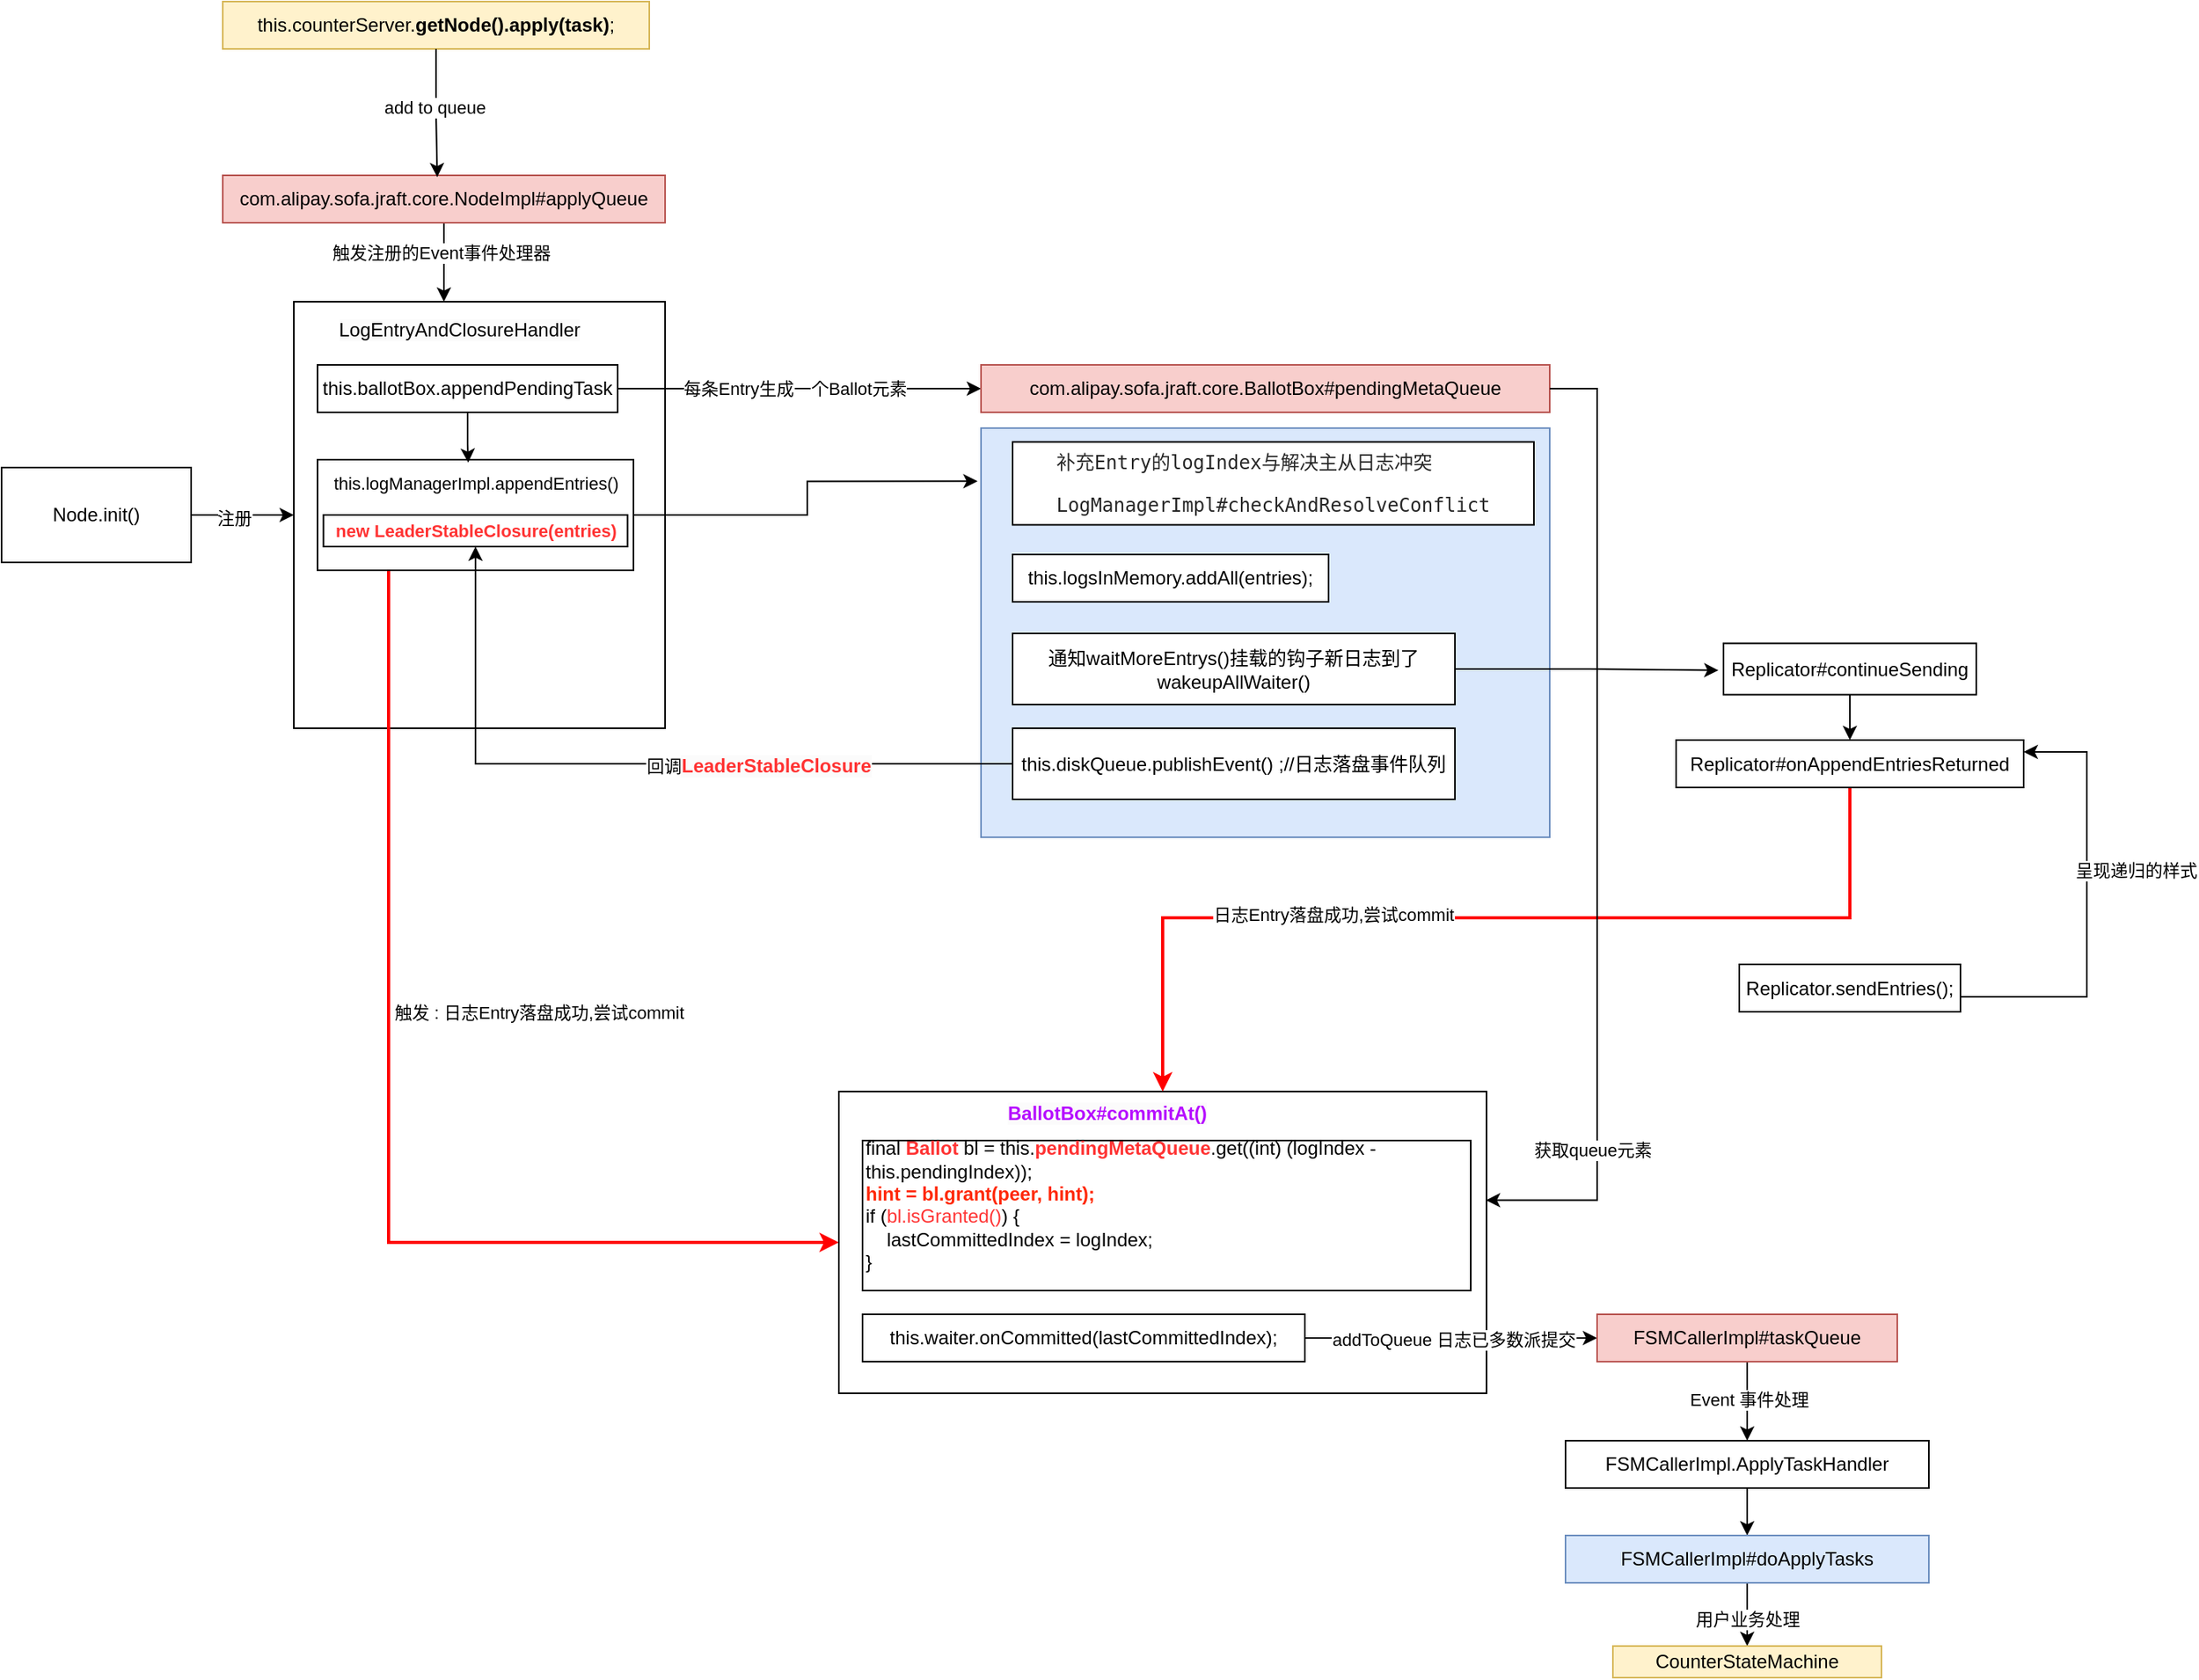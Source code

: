 <mxfile version="22.0.5" type="device">
  <diagram name="第 1 页" id="-DS7m_mV1OAbf6A4Av8V">
    <mxGraphModel dx="2987" dy="1285" grid="1" gridSize="10" guides="1" tooltips="1" connect="1" arrows="1" fold="1" page="1" pageScale="1" pageWidth="827" pageHeight="1169" math="0" shadow="0">
      <root>
        <mxCell id="0" />
        <mxCell id="1" parent="0" />
        <mxCell id="iJv7RHhXOmfLmGavJatx-40" value="" style="rounded=0;whiteSpace=wrap;html=1;fillColor=#dae8fc;strokeColor=#6c8ebf;" vertex="1" parent="1">
          <mxGeometry x="510" y="440" width="360" height="259" as="geometry" />
        </mxCell>
        <mxCell id="iJv7RHhXOmfLmGavJatx-2" value="this.counterServer.&lt;b&gt;getNode().apply(task)&lt;/b&gt;;" style="rounded=0;whiteSpace=wrap;html=1;fillColor=#fff2cc;strokeColor=#d6b656;" vertex="1" parent="1">
          <mxGeometry x="30" y="170" width="270" height="30" as="geometry" />
        </mxCell>
        <mxCell id="iJv7RHhXOmfLmGavJatx-10" style="edgeStyle=orthogonalEdgeStyle;rounded=0;orthogonalLoop=1;jettySize=auto;html=1;" edge="1" parent="1" source="iJv7RHhXOmfLmGavJatx-4" target="iJv7RHhXOmfLmGavJatx-8">
          <mxGeometry relative="1" as="geometry">
            <Array as="points">
              <mxPoint x="170" y="340" />
              <mxPoint x="170" y="340" />
            </Array>
          </mxGeometry>
        </mxCell>
        <mxCell id="iJv7RHhXOmfLmGavJatx-11" value="触发注册的Event事件处理器" style="edgeLabel;html=1;align=center;verticalAlign=middle;resizable=0;points=[];" vertex="1" connectable="0" parent="iJv7RHhXOmfLmGavJatx-10">
          <mxGeometry x="-0.27" y="-2" relative="1" as="geometry">
            <mxPoint as="offset" />
          </mxGeometry>
        </mxCell>
        <mxCell id="iJv7RHhXOmfLmGavJatx-4" value="com.alipay.sofa.jraft.core.NodeImpl#applyQueue" style="rounded=0;whiteSpace=wrap;html=1;fillColor=#f8cecc;strokeColor=#b85450;" vertex="1" parent="1">
          <mxGeometry x="30" y="280" width="280" height="30" as="geometry" />
        </mxCell>
        <mxCell id="iJv7RHhXOmfLmGavJatx-5" style="edgeStyle=orthogonalEdgeStyle;rounded=0;orthogonalLoop=1;jettySize=auto;html=1;entryX=0.485;entryY=0.039;entryDx=0;entryDy=0;entryPerimeter=0;" edge="1" parent="1" source="iJv7RHhXOmfLmGavJatx-2" target="iJv7RHhXOmfLmGavJatx-4">
          <mxGeometry relative="1" as="geometry" />
        </mxCell>
        <mxCell id="iJv7RHhXOmfLmGavJatx-6" value="add to queue" style="edgeLabel;html=1;align=center;verticalAlign=middle;resizable=0;points=[];" vertex="1" connectable="0" parent="iJv7RHhXOmfLmGavJatx-5">
          <mxGeometry x="-0.092" y="-1" relative="1" as="geometry">
            <mxPoint as="offset" />
          </mxGeometry>
        </mxCell>
        <mxCell id="iJv7RHhXOmfLmGavJatx-8" value="" style="rounded=0;whiteSpace=wrap;html=1;" vertex="1" parent="1">
          <mxGeometry x="75" y="360" width="235" height="270" as="geometry" />
        </mxCell>
        <mxCell id="iJv7RHhXOmfLmGavJatx-13" style="edgeStyle=orthogonalEdgeStyle;rounded=0;orthogonalLoop=1;jettySize=auto;html=1;" edge="1" parent="1" source="iJv7RHhXOmfLmGavJatx-12" target="iJv7RHhXOmfLmGavJatx-8">
          <mxGeometry relative="1" as="geometry" />
        </mxCell>
        <mxCell id="iJv7RHhXOmfLmGavJatx-14" value="注册" style="edgeLabel;html=1;align=center;verticalAlign=middle;resizable=0;points=[];" vertex="1" connectable="0" parent="iJv7RHhXOmfLmGavJatx-13">
          <mxGeometry x="-0.186" y="-2" relative="1" as="geometry">
            <mxPoint as="offset" />
          </mxGeometry>
        </mxCell>
        <mxCell id="iJv7RHhXOmfLmGavJatx-12" value="Node.init()" style="rounded=0;whiteSpace=wrap;html=1;" vertex="1" parent="1">
          <mxGeometry x="-110" y="465" width="120" height="60" as="geometry" />
        </mxCell>
        <mxCell id="iJv7RHhXOmfLmGavJatx-22" style="edgeStyle=orthogonalEdgeStyle;rounded=0;orthogonalLoop=1;jettySize=auto;html=1;" edge="1" parent="1" source="iJv7RHhXOmfLmGavJatx-17" target="iJv7RHhXOmfLmGavJatx-21">
          <mxGeometry relative="1" as="geometry" />
        </mxCell>
        <mxCell id="iJv7RHhXOmfLmGavJatx-23" value="每条Entry生成一个Ballot元素" style="edgeLabel;html=1;align=center;verticalAlign=middle;resizable=0;points=[];" vertex="1" connectable="0" parent="iJv7RHhXOmfLmGavJatx-22">
          <mxGeometry x="0.047" y="2" relative="1" as="geometry">
            <mxPoint x="-9" y="2" as="offset" />
          </mxGeometry>
        </mxCell>
        <mxCell id="iJv7RHhXOmfLmGavJatx-17" value="this.ballotBox.appendPendingTask" style="rounded=0;whiteSpace=wrap;html=1;" vertex="1" parent="1">
          <mxGeometry x="90" y="400" width="190" height="30" as="geometry" />
        </mxCell>
        <mxCell id="iJv7RHhXOmfLmGavJatx-19" value="&#xa;&lt;span style=&quot;color: rgb(0, 0, 0); font-family: Helvetica; font-size: 12px; font-style: normal; font-variant-ligatures: normal; font-variant-caps: normal; font-weight: 400; letter-spacing: normal; orphans: 2; text-align: center; text-indent: 0px; text-transform: none; widows: 2; word-spacing: 0px; -webkit-text-stroke-width: 0px; background-color: rgb(251, 251, 251); text-decoration-thickness: initial; text-decoration-style: initial; text-decoration-color: initial; float: none; display: inline !important;&quot;&gt;LogEntryAndClosureHandler&lt;/span&gt;&#xa;&#xa;" style="text;html=1;strokeColor=none;fillColor=none;align=center;verticalAlign=middle;whiteSpace=wrap;rounded=0;" vertex="1" parent="1">
          <mxGeometry x="100" y="370" width="160" height="30" as="geometry" />
        </mxCell>
        <mxCell id="iJv7RHhXOmfLmGavJatx-21" value="com.alipay.sofa.jraft.core.BallotBox#pendingMetaQueue" style="rounded=0;whiteSpace=wrap;html=1;fillColor=#f8cecc;strokeColor=#b85450;" vertex="1" parent="1">
          <mxGeometry x="510" y="400" width="360" height="30" as="geometry" />
        </mxCell>
        <mxCell id="iJv7RHhXOmfLmGavJatx-54" style="edgeStyle=orthogonalEdgeStyle;rounded=0;orthogonalLoop=1;jettySize=auto;html=1;strokeWidth=2;strokeColor=#FF0000;" edge="1" parent="1" source="iJv7RHhXOmfLmGavJatx-25" target="iJv7RHhXOmfLmGavJatx-58">
          <mxGeometry relative="1" as="geometry">
            <mxPoint x="135.029" y="690" as="targetPoint" />
            <Array as="points">
              <mxPoint x="135" y="580" />
              <mxPoint x="135" y="580" />
            </Array>
          </mxGeometry>
        </mxCell>
        <mxCell id="iJv7RHhXOmfLmGavJatx-55" value="触发 : 日志Entry落盘成功,尝试commit" style="edgeLabel;html=1;align=center;verticalAlign=middle;resizable=0;points=[];" vertex="1" connectable="0" parent="iJv7RHhXOmfLmGavJatx-54">
          <mxGeometry x="-0.218" y="-1" relative="1" as="geometry">
            <mxPoint x="96" y="2" as="offset" />
          </mxGeometry>
        </mxCell>
        <mxCell id="iJv7RHhXOmfLmGavJatx-25" value="" style="rounded=0;whiteSpace=wrap;html=1;" vertex="1" parent="1">
          <mxGeometry x="90" y="460" width="200" height="70" as="geometry" />
        </mxCell>
        <mxCell id="iJv7RHhXOmfLmGavJatx-26" style="edgeStyle=orthogonalEdgeStyle;rounded=0;orthogonalLoop=1;jettySize=auto;html=1;entryX=0.477;entryY=0.027;entryDx=0;entryDy=0;entryPerimeter=0;" edge="1" parent="1" source="iJv7RHhXOmfLmGavJatx-17" target="iJv7RHhXOmfLmGavJatx-25">
          <mxGeometry relative="1" as="geometry" />
        </mxCell>
        <mxCell id="iJv7RHhXOmfLmGavJatx-28" value="&lt;pre style=&quot;border-color: var(--border-color); color: rgb(40, 40, 40); text-align: left; font-family: &amp;quot;JetBrains Mono&amp;quot;, monospace; font-size: 12px;&quot;&gt;补充Entry的logIndex与解决主从日志冲突&lt;br&gt;&lt;/pre&gt;&lt;pre style=&quot;border-color: var(--border-color); color: rgb(40, 40, 40); text-align: left; font-family: &amp;quot;JetBrains Mono&amp;quot;, monospace; font-size: 12px;&quot;&gt;LogManagerImpl#checkAndResolveConflict&lt;/pre&gt;" style="rounded=0;whiteSpace=wrap;html=1;fontSize=12;" vertex="1" parent="1">
          <mxGeometry x="530" y="448.75" width="330" height="52.5" as="geometry" />
        </mxCell>
        <mxCell id="iJv7RHhXOmfLmGavJatx-38" value="this.logsInMemory.addAll(entries);" style="rounded=0;whiteSpace=wrap;html=1;" vertex="1" parent="1">
          <mxGeometry x="530" y="520" width="200" height="30" as="geometry" />
        </mxCell>
        <mxCell id="iJv7RHhXOmfLmGavJatx-82" style="edgeStyle=orthogonalEdgeStyle;rounded=0;orthogonalLoop=1;jettySize=auto;html=1;entryX=-0.02;entryY=0.526;entryDx=0;entryDy=0;entryPerimeter=0;" edge="1" parent="1" source="iJv7RHhXOmfLmGavJatx-39" target="iJv7RHhXOmfLmGavJatx-83">
          <mxGeometry relative="1" as="geometry">
            <mxPoint x="980" y="592.5" as="targetPoint" />
          </mxGeometry>
        </mxCell>
        <mxCell id="iJv7RHhXOmfLmGavJatx-39" value="通知waitMoreEntrys()挂载的钩子新日志到了&lt;br&gt;wakeupAllWaiter()" style="rounded=0;whiteSpace=wrap;html=1;" vertex="1" parent="1">
          <mxGeometry x="530" y="570" width="280" height="45" as="geometry" />
        </mxCell>
        <mxCell id="iJv7RHhXOmfLmGavJatx-45" style="edgeStyle=orthogonalEdgeStyle;rounded=0;orthogonalLoop=1;jettySize=auto;html=1;entryX=0.5;entryY=1;entryDx=0;entryDy=0;" edge="1" parent="1" source="iJv7RHhXOmfLmGavJatx-41" target="iJv7RHhXOmfLmGavJatx-48">
          <mxGeometry relative="1" as="geometry">
            <Array as="points">
              <mxPoint x="190" y="652" />
            </Array>
          </mxGeometry>
        </mxCell>
        <mxCell id="iJv7RHhXOmfLmGavJatx-46" value="回调&lt;b style=&quot;border-color: var(--border-color); font-size: 12px; background-color: rgb(251, 251, 251);&quot;&gt;&lt;font style=&quot;border-color: var(--border-color);&quot; color=&quot;#ff3333&quot;&gt;LeaderStableClosure&lt;/font&gt;&lt;/b&gt;" style="edgeLabel;html=1;align=center;verticalAlign=middle;resizable=0;points=[];" vertex="1" connectable="0" parent="iJv7RHhXOmfLmGavJatx-45">
          <mxGeometry x="-0.326" y="1" relative="1" as="geometry">
            <mxPoint as="offset" />
          </mxGeometry>
        </mxCell>
        <mxCell id="iJv7RHhXOmfLmGavJatx-41" value="this.diskQueue.publishEvent() ;//日志落盘事件队列" style="rounded=0;whiteSpace=wrap;html=1;" vertex="1" parent="1">
          <mxGeometry x="530" y="630" width="280" height="45" as="geometry" />
        </mxCell>
        <mxCell id="iJv7RHhXOmfLmGavJatx-42" style="edgeStyle=orthogonalEdgeStyle;rounded=0;orthogonalLoop=1;jettySize=auto;html=1;entryX=-0.006;entryY=0.13;entryDx=0;entryDy=0;entryPerimeter=0;" edge="1" parent="1" source="iJv7RHhXOmfLmGavJatx-25" target="iJv7RHhXOmfLmGavJatx-40">
          <mxGeometry relative="1" as="geometry" />
        </mxCell>
        <mxCell id="iJv7RHhXOmfLmGavJatx-48" value="&lt;b style=&quot;border-color: var(--border-color);&quot;&gt;&lt;font style=&quot;border-color: var(--border-color); font-size: 11px;&quot; color=&quot;#ff3333&quot;&gt;new LeaderStableClosure(entries)&lt;/font&gt;&lt;/b&gt;" style="whiteSpace=wrap;html=1;" vertex="1" parent="1">
          <mxGeometry x="93.75" y="495" width="192.5" height="20" as="geometry" />
        </mxCell>
        <mxCell id="iJv7RHhXOmfLmGavJatx-49" value="&lt;font style=&quot;font-size: 11px;&quot;&gt;this.logManagerImpl.appendEntries()&lt;/font&gt;" style="text;html=1;strokeColor=none;fillColor=none;align=center;verticalAlign=middle;whiteSpace=wrap;rounded=0;" vertex="1" parent="1">
          <mxGeometry x="87.5" y="460" width="205" height="30" as="geometry" />
        </mxCell>
        <mxCell id="iJv7RHhXOmfLmGavJatx-58" value="&lt;div&gt;&lt;br&gt;&lt;/div&gt;&lt;div&gt;&lt;br&gt;&lt;/div&gt;&lt;div&gt;&lt;br&gt;&lt;/div&gt;&lt;div&gt;&lt;br&gt;&lt;/div&gt;" style="rounded=0;whiteSpace=wrap;html=1;align=left;" vertex="1" parent="1">
          <mxGeometry x="420" y="860" width="410" height="191" as="geometry" />
        </mxCell>
        <mxCell id="iJv7RHhXOmfLmGavJatx-69" style="edgeStyle=orthogonalEdgeStyle;rounded=0;orthogonalLoop=1;jettySize=auto;html=1;" edge="1" parent="1" source="iJv7RHhXOmfLmGavJatx-63" target="iJv7RHhXOmfLmGavJatx-68">
          <mxGeometry relative="1" as="geometry" />
        </mxCell>
        <mxCell id="iJv7RHhXOmfLmGavJatx-70" value="addToQueue 日志已多数派提交" style="edgeLabel;html=1;align=center;verticalAlign=middle;resizable=0;points=[];" vertex="1" connectable="0" parent="iJv7RHhXOmfLmGavJatx-69">
          <mxGeometry x="0.014" y="-1" relative="1" as="geometry">
            <mxPoint as="offset" />
          </mxGeometry>
        </mxCell>
        <mxCell id="iJv7RHhXOmfLmGavJatx-63" value="this.waiter.onCommitted(lastCommittedIndex);" style="rounded=0;whiteSpace=wrap;html=1;" vertex="1" parent="1">
          <mxGeometry x="435" y="1001" width="280" height="30" as="geometry" />
        </mxCell>
        <mxCell id="iJv7RHhXOmfLmGavJatx-65" value="&#xa;&lt;b style=&quot;border-color: var(--border-color); color: rgb(182, 13, 255); font-family: Helvetica; font-size: 12px; font-style: normal; font-variant-ligatures: normal; font-variant-caps: normal; letter-spacing: normal; orphans: 2; text-align: left; text-indent: 0px; text-transform: none; widows: 2; word-spacing: 0px; -webkit-text-stroke-width: 0px; background-color: rgb(251, 251, 251); text-decoration-thickness: initial; text-decoration-style: initial; text-decoration-color: initial;&quot;&gt;BallotBox#commitAt()&lt;/b&gt;&#xa;&#xa;" style="text;html=1;strokeColor=none;fillColor=none;align=center;verticalAlign=middle;whiteSpace=wrap;rounded=0;" vertex="1" parent="1">
          <mxGeometry x="510" y="871" width="160" height="20" as="geometry" />
        </mxCell>
        <mxCell id="iJv7RHhXOmfLmGavJatx-66" value="&lt;div&gt;final &lt;font color=&quot;#ff3333&quot;&gt;&lt;b&gt;Ballot &lt;/b&gt;&lt;/font&gt;bl = this.&lt;b&gt;&lt;font color=&quot;#ff3333&quot;&gt;pendingMetaQueue&lt;/font&gt;&lt;/b&gt;.get((int) (logIndex - this.pendingIndex));&lt;/div&gt;&lt;div&gt;&lt;font color=&quot;#ff2908&quot;&gt;&lt;b&gt;hint = bl.grant(peer, hint);&lt;/b&gt;&lt;/font&gt;&lt;/div&gt;&lt;div&gt;if (&lt;font color=&quot;#ff3333&quot;&gt;bl.isGranted()&lt;/font&gt;) {&lt;/div&gt;&lt;div&gt;&amp;nbsp; &amp;nbsp; lastCommittedIndex = logIndex;&lt;/div&gt;&lt;div&gt;}&lt;/div&gt;&lt;div&gt;&lt;br&gt;&lt;/div&gt;" style="rounded=0;whiteSpace=wrap;html=1;align=left;" vertex="1" parent="1">
          <mxGeometry x="435" y="891" width="385" height="95" as="geometry" />
        </mxCell>
        <mxCell id="iJv7RHhXOmfLmGavJatx-74" style="edgeStyle=orthogonalEdgeStyle;rounded=0;orthogonalLoop=1;jettySize=auto;html=1;entryX=0.5;entryY=0;entryDx=0;entryDy=0;" edge="1" parent="1" source="iJv7RHhXOmfLmGavJatx-68" target="iJv7RHhXOmfLmGavJatx-71">
          <mxGeometry relative="1" as="geometry" />
        </mxCell>
        <mxCell id="iJv7RHhXOmfLmGavJatx-75" value="Event 事件处理" style="edgeLabel;html=1;align=center;verticalAlign=middle;resizable=0;points=[];" vertex="1" connectable="0" parent="iJv7RHhXOmfLmGavJatx-74">
          <mxGeometry x="-0.044" y="1" relative="1" as="geometry">
            <mxPoint as="offset" />
          </mxGeometry>
        </mxCell>
        <mxCell id="iJv7RHhXOmfLmGavJatx-68" value="FSMCallerImpl#taskQueue" style="rounded=0;whiteSpace=wrap;html=1;fillColor=#f8cecc;strokeColor=#b85450;" vertex="1" parent="1">
          <mxGeometry x="900" y="1001" width="190" height="30" as="geometry" />
        </mxCell>
        <mxCell id="iJv7RHhXOmfLmGavJatx-77" style="edgeStyle=orthogonalEdgeStyle;rounded=0;orthogonalLoop=1;jettySize=auto;html=1;entryX=0.5;entryY=0;entryDx=0;entryDy=0;" edge="1" parent="1" source="iJv7RHhXOmfLmGavJatx-71" target="iJv7RHhXOmfLmGavJatx-78">
          <mxGeometry relative="1" as="geometry">
            <mxPoint x="995.0" y="1131" as="targetPoint" />
            <Array as="points" />
          </mxGeometry>
        </mxCell>
        <mxCell id="iJv7RHhXOmfLmGavJatx-71" value="FSMCallerImpl.ApplyTaskHandler" style="rounded=0;whiteSpace=wrap;html=1;" vertex="1" parent="1">
          <mxGeometry x="880" y="1081" width="230" height="30" as="geometry" />
        </mxCell>
        <mxCell id="iJv7RHhXOmfLmGavJatx-80" style="edgeStyle=orthogonalEdgeStyle;rounded=0;orthogonalLoop=1;jettySize=auto;html=1;entryX=0.5;entryY=0;entryDx=0;entryDy=0;" edge="1" parent="1" source="iJv7RHhXOmfLmGavJatx-78" target="iJv7RHhXOmfLmGavJatx-79">
          <mxGeometry relative="1" as="geometry" />
        </mxCell>
        <mxCell id="iJv7RHhXOmfLmGavJatx-81" value="用户业务处理" style="edgeLabel;html=1;align=center;verticalAlign=middle;resizable=0;points=[];" vertex="1" connectable="0" parent="iJv7RHhXOmfLmGavJatx-80">
          <mxGeometry x="0.127" relative="1" as="geometry">
            <mxPoint as="offset" />
          </mxGeometry>
        </mxCell>
        <mxCell id="iJv7RHhXOmfLmGavJatx-78" value="FSMCallerImpl#doApplyTasks" style="rounded=0;whiteSpace=wrap;html=1;fillColor=#dae8fc;strokeColor=#6c8ebf;" vertex="1" parent="1">
          <mxGeometry x="880" y="1141" width="230" height="30" as="geometry" />
        </mxCell>
        <mxCell id="iJv7RHhXOmfLmGavJatx-79" value="CounterStateMachine" style="rounded=0;whiteSpace=wrap;html=1;fillColor=#fff2cc;strokeColor=#d6b656;" vertex="1" parent="1">
          <mxGeometry x="910" y="1211" width="170" height="20" as="geometry" />
        </mxCell>
        <mxCell id="iJv7RHhXOmfLmGavJatx-85" style="edgeStyle=orthogonalEdgeStyle;rounded=0;orthogonalLoop=1;jettySize=auto;html=1;entryX=0.5;entryY=0;entryDx=0;entryDy=0;" edge="1" parent="1" source="iJv7RHhXOmfLmGavJatx-83" target="iJv7RHhXOmfLmGavJatx-86">
          <mxGeometry relative="1" as="geometry">
            <mxPoint x="1060" y="644" as="targetPoint" />
          </mxGeometry>
        </mxCell>
        <mxCell id="iJv7RHhXOmfLmGavJatx-83" value="Replicator#continueSending" style="rounded=0;whiteSpace=wrap;html=1;" vertex="1" parent="1">
          <mxGeometry x="980" y="576.25" width="160" height="32.5" as="geometry" />
        </mxCell>
        <mxCell id="iJv7RHhXOmfLmGavJatx-99" style="edgeStyle=orthogonalEdgeStyle;rounded=0;orthogonalLoop=1;jettySize=auto;html=1;entryX=0.5;entryY=0;entryDx=0;entryDy=0;strokeWidth=2;strokeColor=#FF0000;" edge="1" parent="1" source="iJv7RHhXOmfLmGavJatx-86" target="iJv7RHhXOmfLmGavJatx-58">
          <mxGeometry relative="1" as="geometry">
            <Array as="points">
              <mxPoint x="1060" y="750" />
              <mxPoint x="625" y="750" />
            </Array>
          </mxGeometry>
        </mxCell>
        <mxCell id="iJv7RHhXOmfLmGavJatx-101" value="日志Entry落盘成功,尝试commit" style="edgeLabel;html=1;align=center;verticalAlign=middle;resizable=0;points=[];" vertex="1" connectable="0" parent="iJv7RHhXOmfLmGavJatx-99">
          <mxGeometry x="0.305" y="-2" relative="1" as="geometry">
            <mxPoint as="offset" />
          </mxGeometry>
        </mxCell>
        <mxCell id="iJv7RHhXOmfLmGavJatx-86" value="Replicator#onAppendEntriesReturned" style="rounded=0;whiteSpace=wrap;html=1;" vertex="1" parent="1">
          <mxGeometry x="950" y="637.5" width="220" height="30" as="geometry" />
        </mxCell>
        <mxCell id="iJv7RHhXOmfLmGavJatx-91" style="edgeStyle=orthogonalEdgeStyle;rounded=0;orthogonalLoop=1;jettySize=auto;html=1;entryX=1;entryY=0.25;entryDx=0;entryDy=0;" edge="1" parent="1" source="iJv7RHhXOmfLmGavJatx-89" target="iJv7RHhXOmfLmGavJatx-86">
          <mxGeometry relative="1" as="geometry">
            <Array as="points">
              <mxPoint x="1210" y="800" />
              <mxPoint x="1210" y="645" />
            </Array>
          </mxGeometry>
        </mxCell>
        <mxCell id="iJv7RHhXOmfLmGavJatx-92" value="呈现递归的样式" style="edgeLabel;html=1;align=center;verticalAlign=middle;resizable=0;points=[];" vertex="1" connectable="0" parent="iJv7RHhXOmfLmGavJatx-91">
          <mxGeometry x="0.287" y="-4" relative="1" as="geometry">
            <mxPoint x="27" y="17" as="offset" />
          </mxGeometry>
        </mxCell>
        <mxCell id="iJv7RHhXOmfLmGavJatx-89" value="Replicator.sendEntries();" style="rounded=0;whiteSpace=wrap;html=1;" vertex="1" parent="1">
          <mxGeometry x="990" y="779.5" width="140" height="30" as="geometry" />
        </mxCell>
        <mxCell id="iJv7RHhXOmfLmGavJatx-97" style="edgeStyle=orthogonalEdgeStyle;rounded=0;orthogonalLoop=1;jettySize=auto;html=1;entryX=0.999;entryY=0.36;entryDx=0;entryDy=0;entryPerimeter=0;" edge="1" parent="1" source="iJv7RHhXOmfLmGavJatx-21" target="iJv7RHhXOmfLmGavJatx-58">
          <mxGeometry relative="1" as="geometry">
            <Array as="points">
              <mxPoint x="900" y="415" />
              <mxPoint x="900" y="929" />
            </Array>
          </mxGeometry>
        </mxCell>
        <mxCell id="iJv7RHhXOmfLmGavJatx-98" value="获取queue元素" style="edgeLabel;html=1;align=center;verticalAlign=middle;resizable=0;points=[];" vertex="1" connectable="0" parent="iJv7RHhXOmfLmGavJatx-97">
          <mxGeometry x="0.666" y="-3" relative="1" as="geometry">
            <mxPoint as="offset" />
          </mxGeometry>
        </mxCell>
      </root>
    </mxGraphModel>
  </diagram>
</mxfile>
